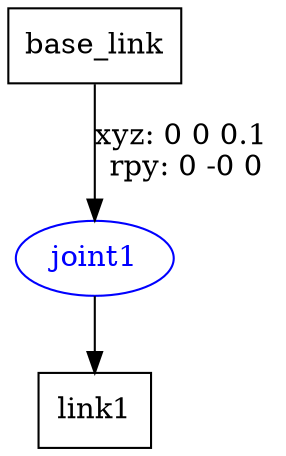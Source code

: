 digraph G {
node [shape=box];
"base_link" [label="base_link"];
"link1" [label="link1"];
node [shape=ellipse, color=blue, fontcolor=blue];
"base_link" -> "joint1" [label="xyz: 0 0 0.1 \nrpy: 0 -0 0"]
"joint1" -> "link1"
}
